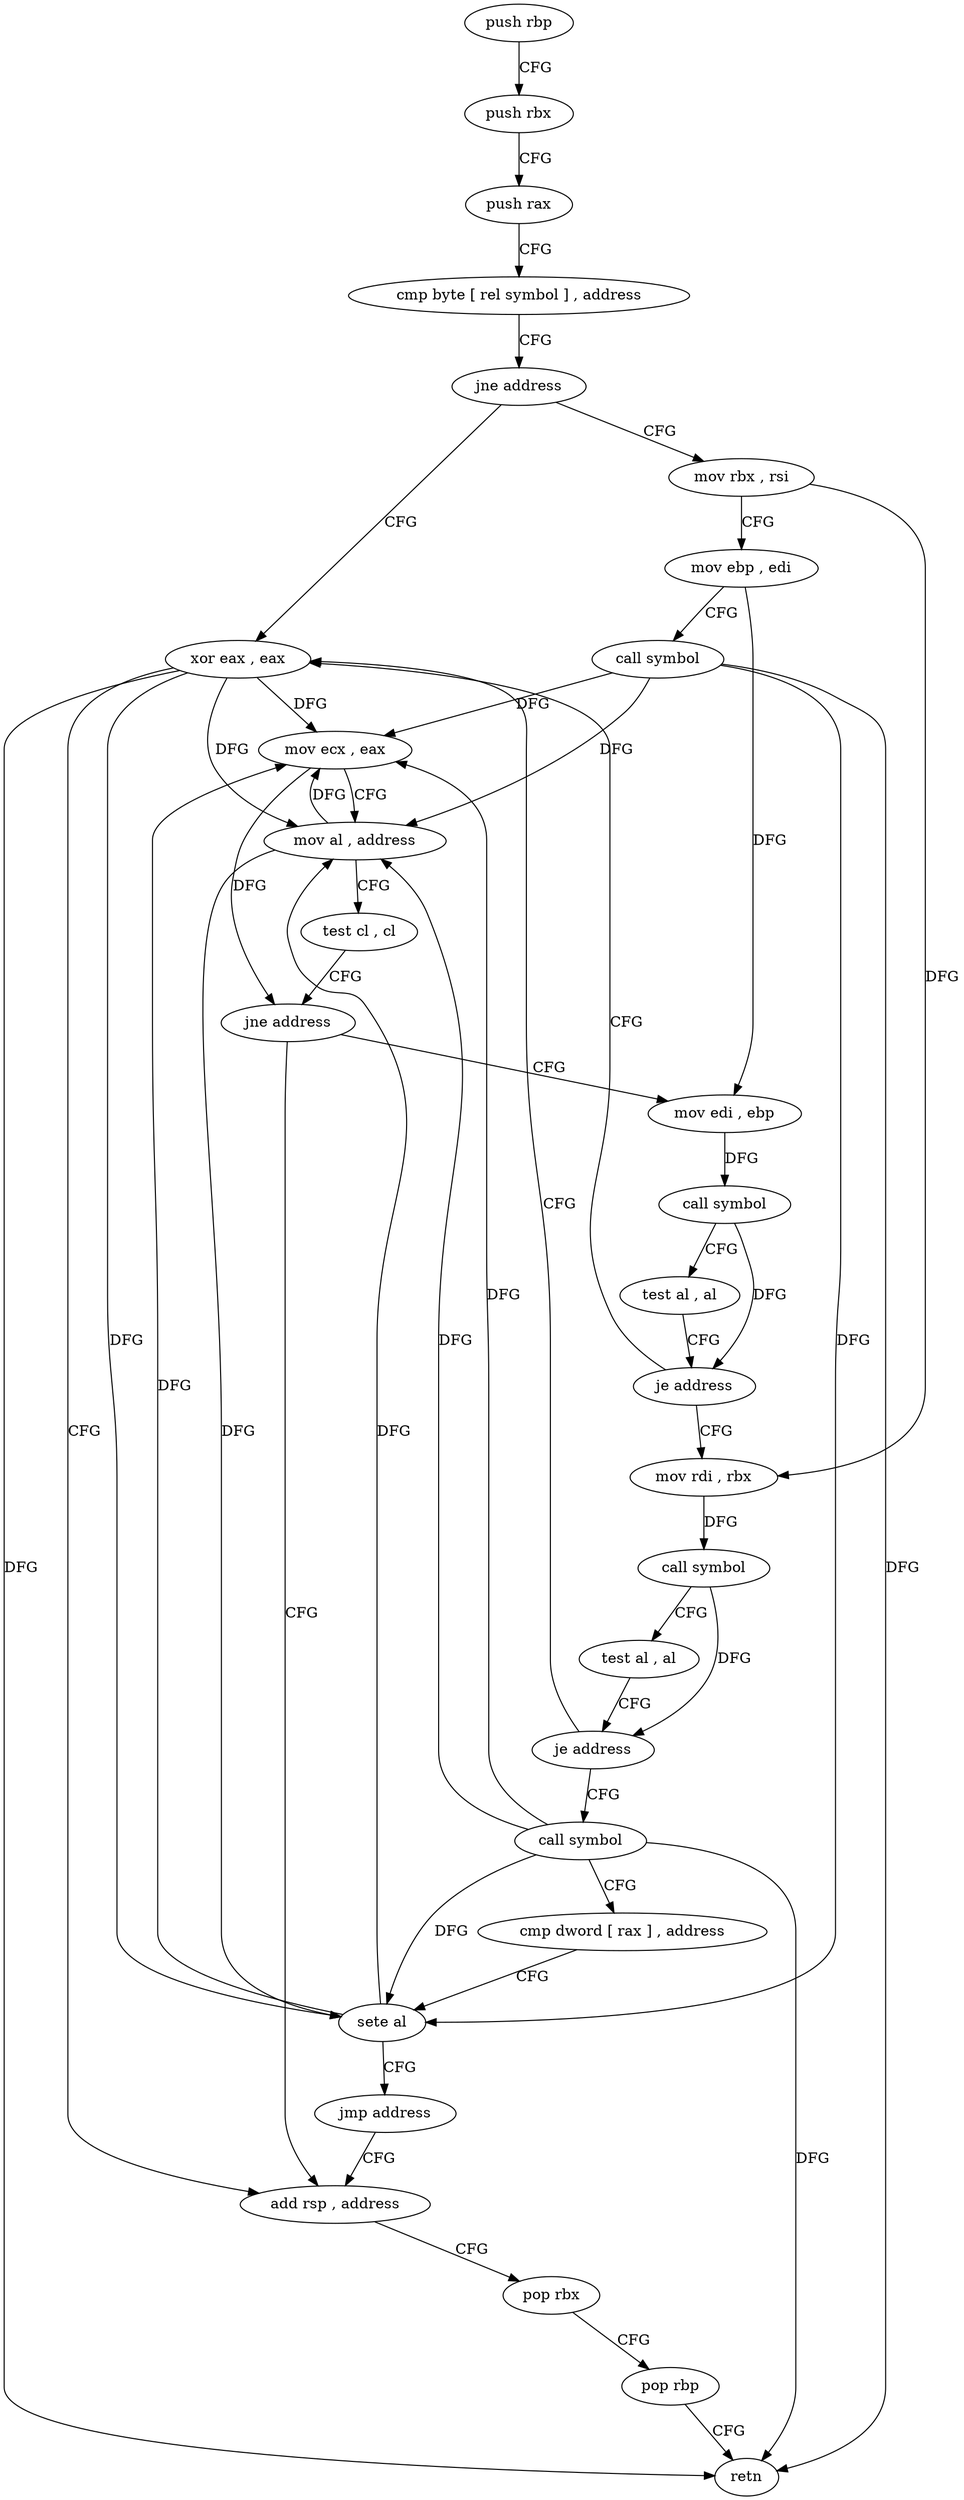 digraph "func" {
"4201616" [label = "push rbp" ]
"4201617" [label = "push rbx" ]
"4201618" [label = "push rax" ]
"4201619" [label = "cmp byte [ rel symbol ] , address" ]
"4201626" [label = "jne address" ]
"4201669" [label = "xor eax , eax" ]
"4201628" [label = "mov rbx , rsi" ]
"4201671" [label = "add rsp , address" ]
"4201631" [label = "mov ebp , edi" ]
"4201633" [label = "call symbol" ]
"4201638" [label = "mov ecx , eax" ]
"4201640" [label = "mov al , address" ]
"4201642" [label = "test cl , cl" ]
"4201644" [label = "jne address" ]
"4201646" [label = "mov edi , ebp" ]
"4201675" [label = "pop rbx" ]
"4201676" [label = "pop rbp" ]
"4201677" [label = "retn" ]
"4201648" [label = "call symbol" ]
"4201653" [label = "test al , al" ]
"4201655" [label = "je address" ]
"4201657" [label = "mov rdi , rbx" ]
"4201660" [label = "call symbol" ]
"4201665" [label = "test al , al" ]
"4201667" [label = "je address" ]
"4201678" [label = "call symbol" ]
"4201683" [label = "cmp dword [ rax ] , address" ]
"4201686" [label = "sete al" ]
"4201689" [label = "jmp address" ]
"4201616" -> "4201617" [ label = "CFG" ]
"4201617" -> "4201618" [ label = "CFG" ]
"4201618" -> "4201619" [ label = "CFG" ]
"4201619" -> "4201626" [ label = "CFG" ]
"4201626" -> "4201669" [ label = "CFG" ]
"4201626" -> "4201628" [ label = "CFG" ]
"4201669" -> "4201671" [ label = "CFG" ]
"4201669" -> "4201638" [ label = "DFG" ]
"4201669" -> "4201640" [ label = "DFG" ]
"4201669" -> "4201677" [ label = "DFG" ]
"4201669" -> "4201686" [ label = "DFG" ]
"4201628" -> "4201631" [ label = "CFG" ]
"4201628" -> "4201657" [ label = "DFG" ]
"4201671" -> "4201675" [ label = "CFG" ]
"4201631" -> "4201633" [ label = "CFG" ]
"4201631" -> "4201646" [ label = "DFG" ]
"4201633" -> "4201638" [ label = "DFG" ]
"4201633" -> "4201640" [ label = "DFG" ]
"4201633" -> "4201677" [ label = "DFG" ]
"4201633" -> "4201686" [ label = "DFG" ]
"4201638" -> "4201640" [ label = "CFG" ]
"4201638" -> "4201644" [ label = "DFG" ]
"4201640" -> "4201642" [ label = "CFG" ]
"4201640" -> "4201638" [ label = "DFG" ]
"4201640" -> "4201686" [ label = "DFG" ]
"4201642" -> "4201644" [ label = "CFG" ]
"4201644" -> "4201671" [ label = "CFG" ]
"4201644" -> "4201646" [ label = "CFG" ]
"4201646" -> "4201648" [ label = "DFG" ]
"4201675" -> "4201676" [ label = "CFG" ]
"4201676" -> "4201677" [ label = "CFG" ]
"4201648" -> "4201653" [ label = "CFG" ]
"4201648" -> "4201655" [ label = "DFG" ]
"4201653" -> "4201655" [ label = "CFG" ]
"4201655" -> "4201669" [ label = "CFG" ]
"4201655" -> "4201657" [ label = "CFG" ]
"4201657" -> "4201660" [ label = "DFG" ]
"4201660" -> "4201665" [ label = "CFG" ]
"4201660" -> "4201667" [ label = "DFG" ]
"4201665" -> "4201667" [ label = "CFG" ]
"4201667" -> "4201678" [ label = "CFG" ]
"4201667" -> "4201669" [ label = "CFG" ]
"4201678" -> "4201683" [ label = "CFG" ]
"4201678" -> "4201638" [ label = "DFG" ]
"4201678" -> "4201640" [ label = "DFG" ]
"4201678" -> "4201677" [ label = "DFG" ]
"4201678" -> "4201686" [ label = "DFG" ]
"4201683" -> "4201686" [ label = "CFG" ]
"4201686" -> "4201689" [ label = "CFG" ]
"4201686" -> "4201638" [ label = "DFG" ]
"4201686" -> "4201640" [ label = "DFG" ]
"4201689" -> "4201671" [ label = "CFG" ]
}
